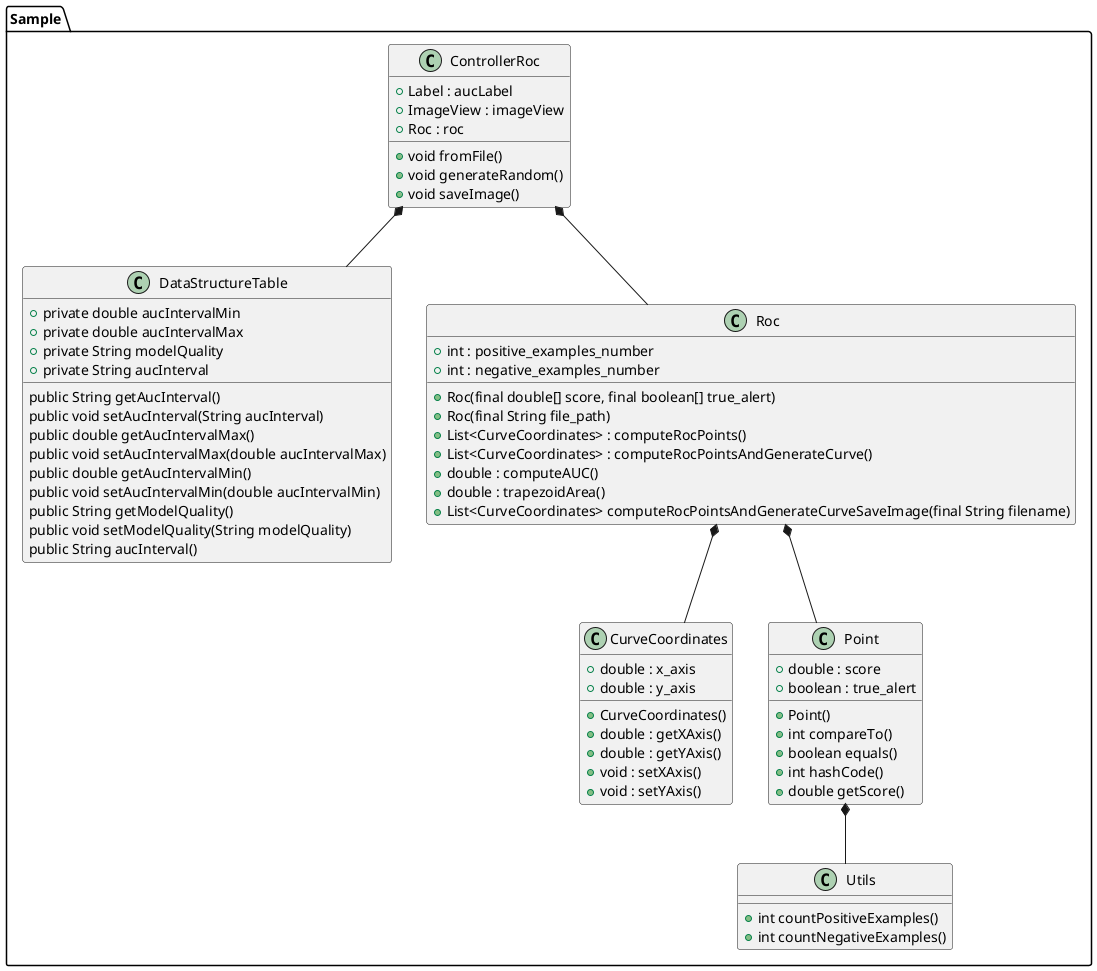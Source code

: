 @startuml

package Sample  {
class ControllerRoc {
 +Label : aucLabel
 +ImageView : imageView
 +Roc : roc
 +void fromFile()
 +void generateRandom()
 +void saveImage()
}

class DataStructureTable {
    +private double aucIntervalMin
    +private double aucIntervalMax
    +private String modelQuality
    +private String aucInterval

        public String getAucInterval()
        public void setAucInterval(String aucInterval)
        public double getAucIntervalMax()
        public void setAucIntervalMax(double aucIntervalMax)
        public double getAucIntervalMin()
        public void setAucIntervalMin(double aucIntervalMin)
        public String getModelQuality()
        public void setModelQuality(String modelQuality)
        public String aucInterval()
}

class Roc {
+int : positive_examples_number
+int : negative_examples_number
+Roc(final double[] score, final boolean[] true_alert)
+Roc(final String file_path)
+List<CurveCoordinates> : computeRocPoints()
+List<CurveCoordinates> : computeRocPointsAndGenerateCurve()
+double : computeAUC()
+double : trapezoidArea()
+List<CurveCoordinates> computeRocPointsAndGenerateCurveSaveImage(final String filename)
}

class CurveCoordinates{
+double : x_axis
+double : y_axis
+CurveCoordinates()
+double : getXAxis()
+double : getYAxis()
+void : setXAxis()
+void : setYAxis()
}

class Point{
+double : score
+boolean : true_alert
+Point()
+int compareTo()
+boolean equals()
+int hashCode()
+double getScore()
}

class Utils{
+int countPositiveExamples()
+int countNegativeExamples()
}
}




Point *-- Utils
ControllerRoc *-- Roc
Roc *-- Point
Roc *-- CurveCoordinates
ControllerRoc *-- DataStructureTable


@enduml